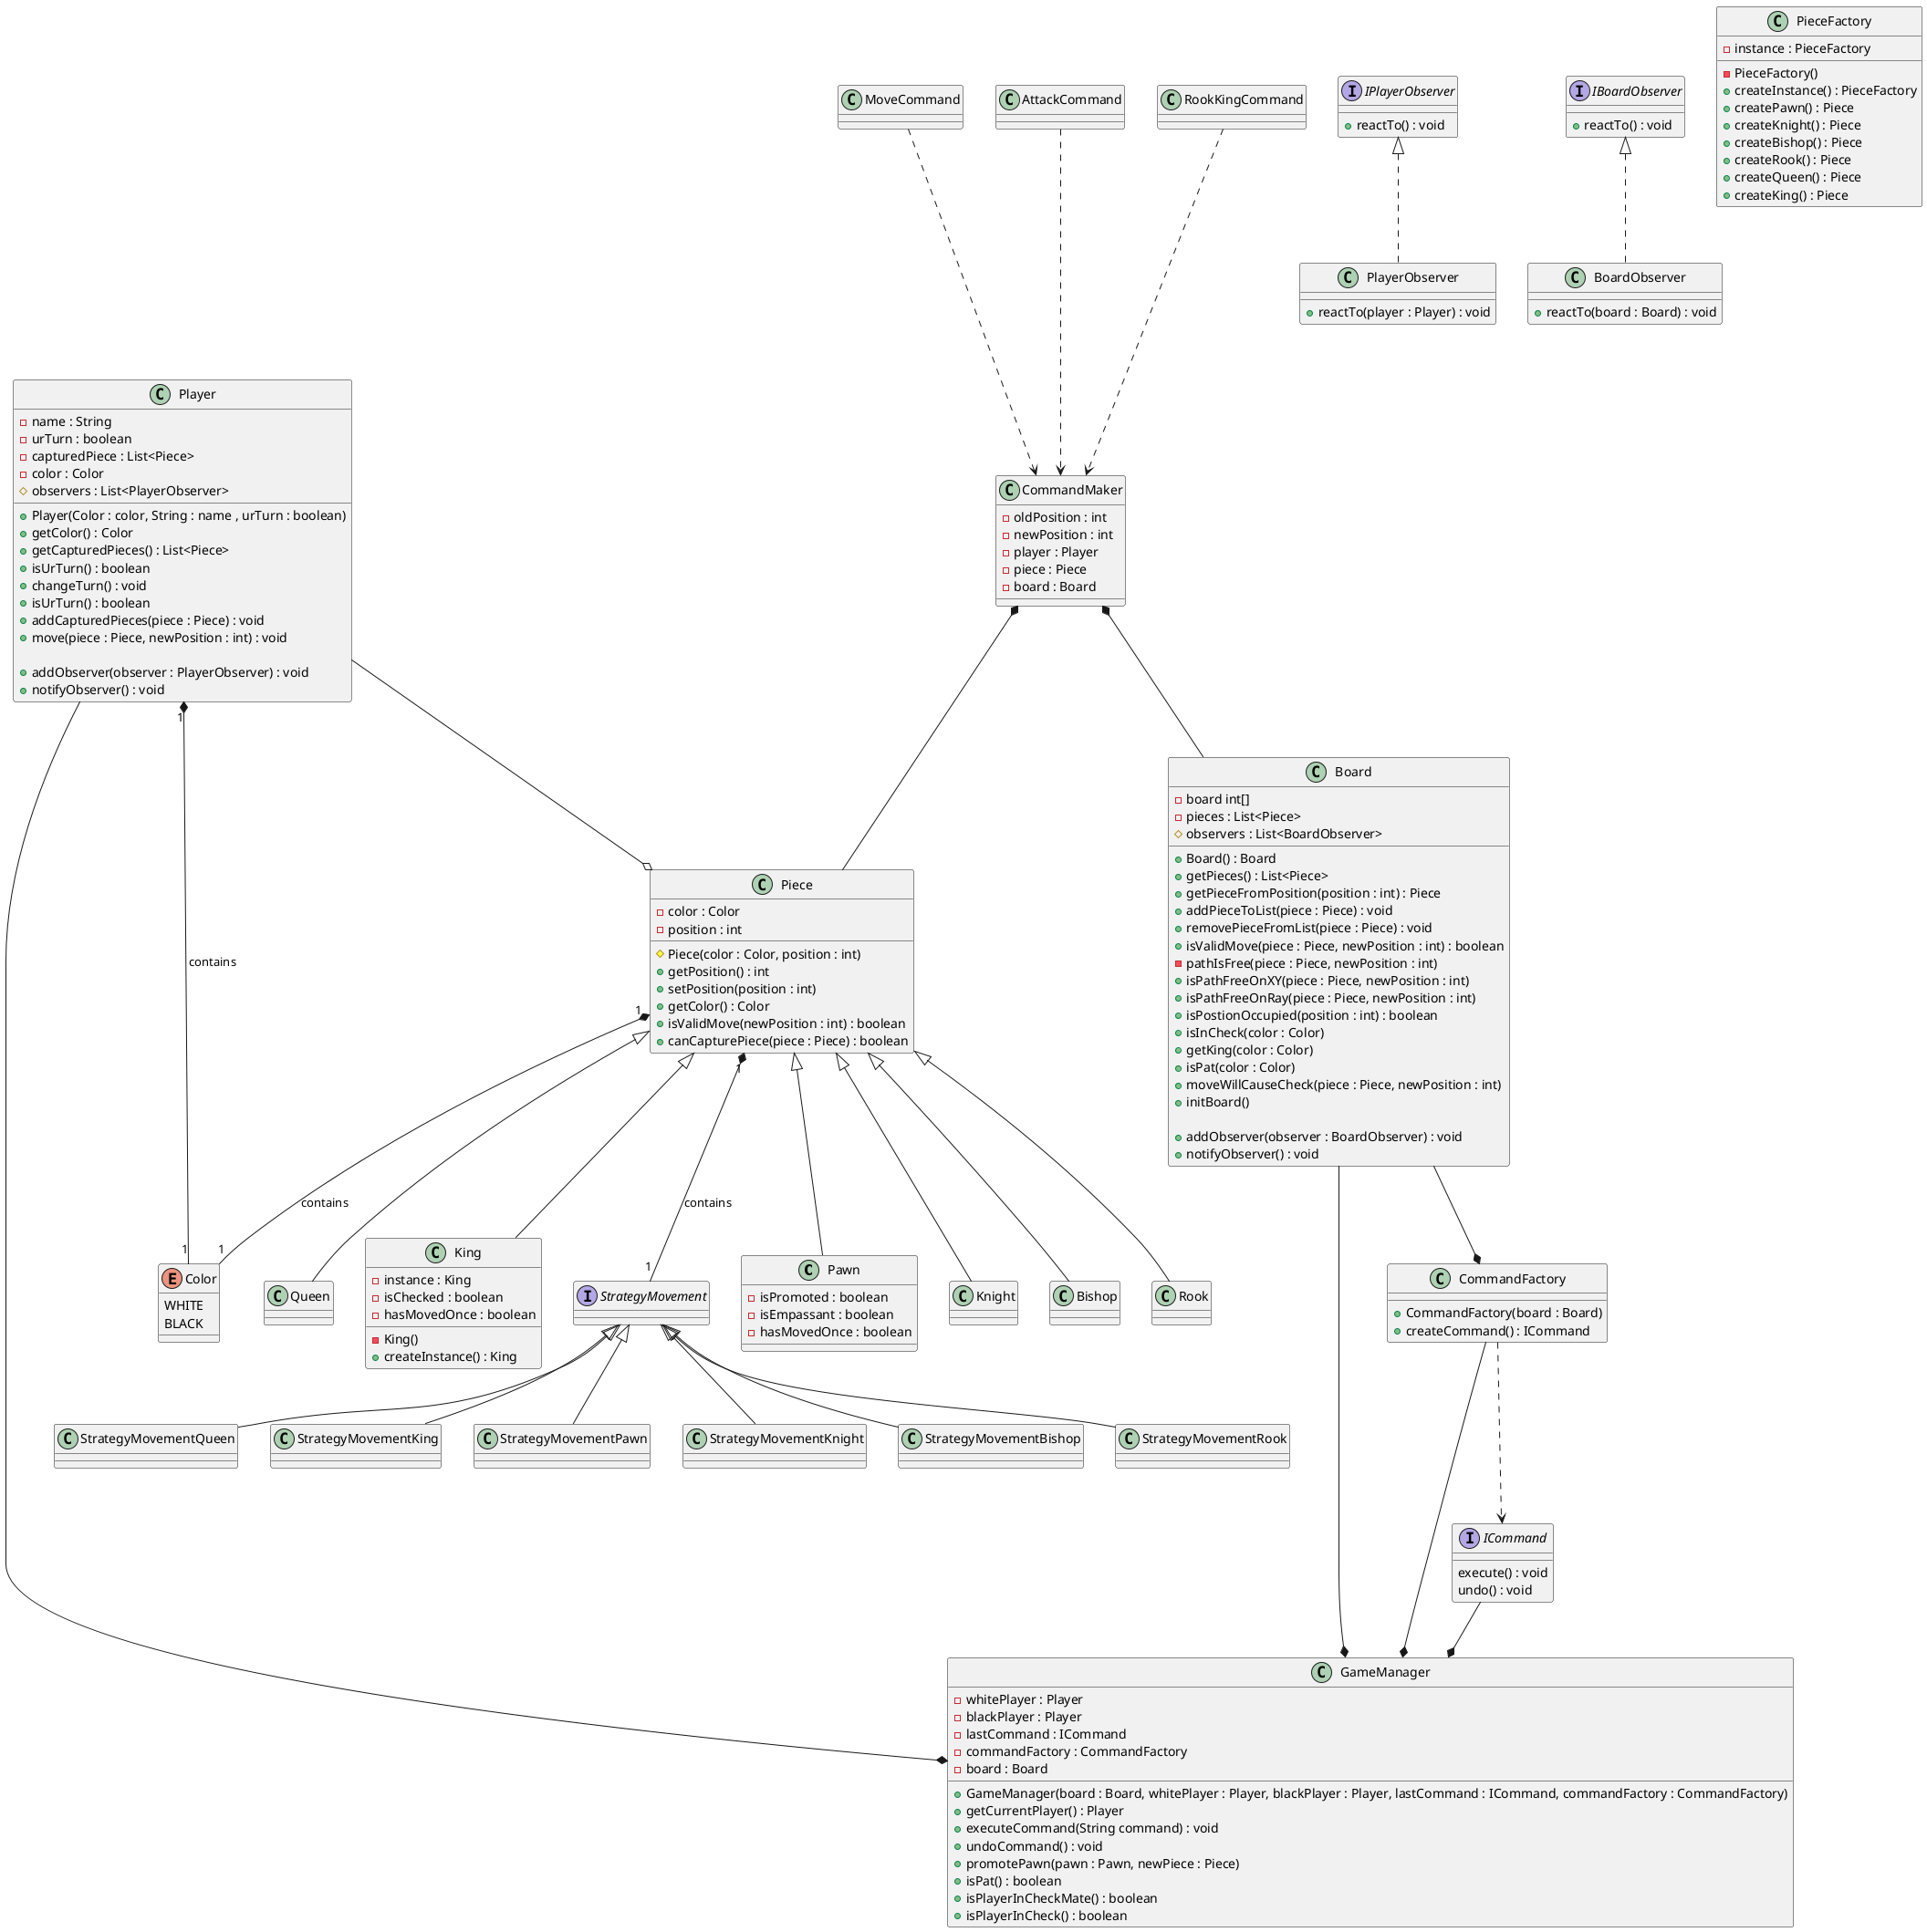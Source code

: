 @startuml
'https://plantuml.com/class-diagram

class Pawn extends Piece
class Knight extends Piece
class Bishop extends Piece
class Rook extends Piece
class Queen extends Piece
class King extends Piece
interface StrategyMovement



interface IPlayerObserver
{
    +reactTo() : void
}

interface IBoardObserver
{
    +reactTo() : void
}
class BoardObserver implements IBoardObserver
{
    +reactTo(board : Board) : void
}
class PlayerObserver implements IPlayerObserver
{
    +reactTo(player : Player) : void
}


enum Color {
    WHITE
    BLACK
}

class Board {
    -board int[]
    -pieces : List<Piece>
    #observers : List<BoardObserver>

    +Board() : Board
    +getPieces() : List<Piece>
    +getPieceFromPosition(position : int) : Piece
    +addPieceToList(piece : Piece) : void
    +removePieceFromList(piece : Piece) : void
    +isValidMove(piece : Piece, newPosition : int) : boolean
    -pathIsFree(piece : Piece, newPosition : int)
    +isPathFreeOnXY(piece : Piece, newPosition : int)
    +isPathFreeOnRay(piece : Piece, newPosition : int)
    +isPostionOccupied(position : int) : boolean
    +isInCheck(color : Color)
    +getKing(color : Color)
    +isPat(color : Color)
    +moveWillCauseCheck(piece : Piece, newPosition : int)
    +initBoard()

    +addObserver(observer : BoardObserver) : void
    +notifyObserver() : void
}

class Player {
    -name : String
    -urTurn : boolean
    -capturedPiece : List<Piece>
    -color : Color
    #observers : List<PlayerObserver>

    +Player(Color : color, String : name , urTurn : boolean)
    +getColor() : Color
    +getCapturedPieces() : List<Piece>
    +isUrTurn() : boolean
    +changeTurn() : void
    +isUrTurn() : boolean
    +addCapturedPieces(piece : Piece) : void
    +move(piece : Piece, newPosition : int) : void

    +addObserver(observer : PlayerObserver) : void
    +notifyObserver() : void
}

class GameManager{
    -whitePlayer : Player
    -blackPlayer : Player
    -lastCommand : ICommand
    -commandFactory : CommandFactory
    -board : Board

    +GameManager(board : Board, whitePlayer : Player, blackPlayer : Player, lastCommand : ICommand, commandFactory : CommandFactory)
    +getCurrentPlayer() : Player
    +executeCommand(String command) : void
    +undoCommand() : void
    +promotePawn(pawn : Pawn, newPiece : Piece)
    +isPat() : boolean
    +isPlayerInCheckMate() : boolean
    +isPlayerInCheck() : boolean
}



class CommandFactory {
    +CommandFactory(board : Board)
    +createCommand() : ICommand
}

interface ICommand{
    execute() : void
    undo() : void
}

class CommandMaker {
    -oldPosition : int
    -newPosition : int
    -player : Player
    -piece : Piece
    -board : Board
}

class MoveCommand {
}
class AttackCommand {
}
class RookKingCommand {
}

class PieceFactory {
    -instance : PieceFactory

    -PieceFactory()
    +createInstance() : PieceFactory
    +createPawn() : Piece
    +createKnight() : Piece
    +createBishop() : Piece
    +createRook() : Piece
    +createQueen() : Piece
    +createKing() : Piece
}
class Piece {
    -color : Color
    -position : int
    #Piece(color : Color, position : int)
    +getPosition() : int
    +setPosition(position : int)
    +getColor() : Color
    +isValidMove(newPosition : int) : boolean
    +canCapturePiece(piece : Piece) : boolean
}
class Pawn {
    -isPromoted : boolean
    -isEmpassant : boolean
    -hasMovedOnce : boolean
}
class King {
    -instance : King
    -isChecked : boolean
    -hasMovedOnce : boolean
    -King()
    +createInstance() : King
}
class Queen {
}
class Knight {
}
class Bishop {
}
class Rook {
}

Piece "1" *-- "1" StrategyMovement : contains
Piece "1" *-- "1" Color : contains
Player "1" *-- "1" Color : contains

StrategyMovement <|-- StrategyMovementPawn
StrategyMovement <|-- StrategyMovementKnight
StrategyMovement <|-- StrategyMovementBishop
StrategyMovement <|-- StrategyMovementRook
StrategyMovement <|-- StrategyMovementQueen
StrategyMovement <|-- StrategyMovementKing
Player --o Piece
Board --* CommandFactory
CommandFactory --[dashed]-> ICommand
ICommand --* GameManager
CommandFactory --* GameManager
Board --* GameManager
Player --* GameManager
CommandMaker *-- Board
CommandMaker *-- Piece
AttackCommand --[dashed]-> CommandMaker
MoveCommand --[dashed]-> CommandMaker
RookKingCommand --[dashed]-> CommandMaker

@enduml